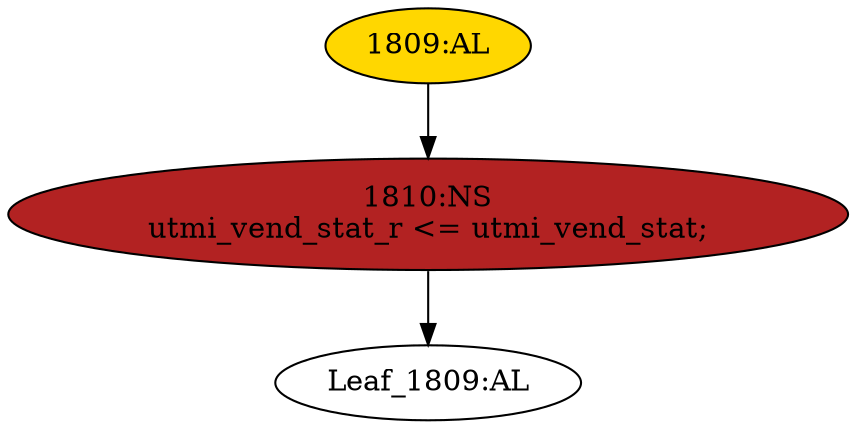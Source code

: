 strict digraph "" {
	node [label="\N"];
	"1809:AL"	 [ast="<pyverilog.vparser.ast.Always object at 0x7f0a38ecf950>",
		clk_sens=False,
		fillcolor=gold,
		label="1809:AL",
		sens="['wclk']",
		statements="[]",
		style=filled,
		typ=Always,
		use_var="['utmi_vend_stat']"];
	"1810:NS"	 [ast="<pyverilog.vparser.ast.NonblockingSubstitution object at 0x7f0a38ecf510>",
		fillcolor=firebrick,
		label="1810:NS
utmi_vend_stat_r <= utmi_vend_stat;",
		statements="[<pyverilog.vparser.ast.NonblockingSubstitution object at 0x7f0a38ecf510>]",
		style=filled,
		typ=NonblockingSubstitution];
	"1809:AL" -> "1810:NS"	 [cond="[]",
		lineno=None];
	"Leaf_1809:AL"	 [def_var="['utmi_vend_stat_r']",
		label="Leaf_1809:AL"];
	"1810:NS" -> "Leaf_1809:AL"	 [cond="[]",
		lineno=None];
}
